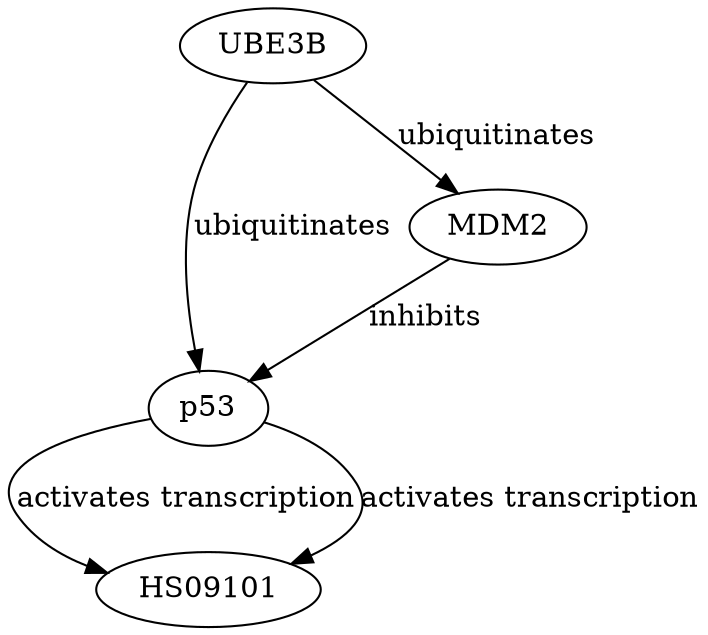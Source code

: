 digraph {
UBE3B;
p53;
HS09101;
MDM2;
UBE3B -> p53 [key=0, label=ubiquitinates, probability=0.8, evidence="PMID: 23412345"];
UBE3B -> MDM2 [key=0, label=ubiquitinates, probability=0.75, evidence="PMID: 23456789"];
p53 -> HS09101 [key=0, label="activates transcription", probability=0.7, evidence="PMID: 34567890"];
p53 -> HS09101 [key=1, label="activates transcription", probability=0.7, evidence="PMID: 34567890"];
MDM2 -> p53 [key=0, label=inhibits, probability=0.85, evidence="PMID: 34567891"];
}
